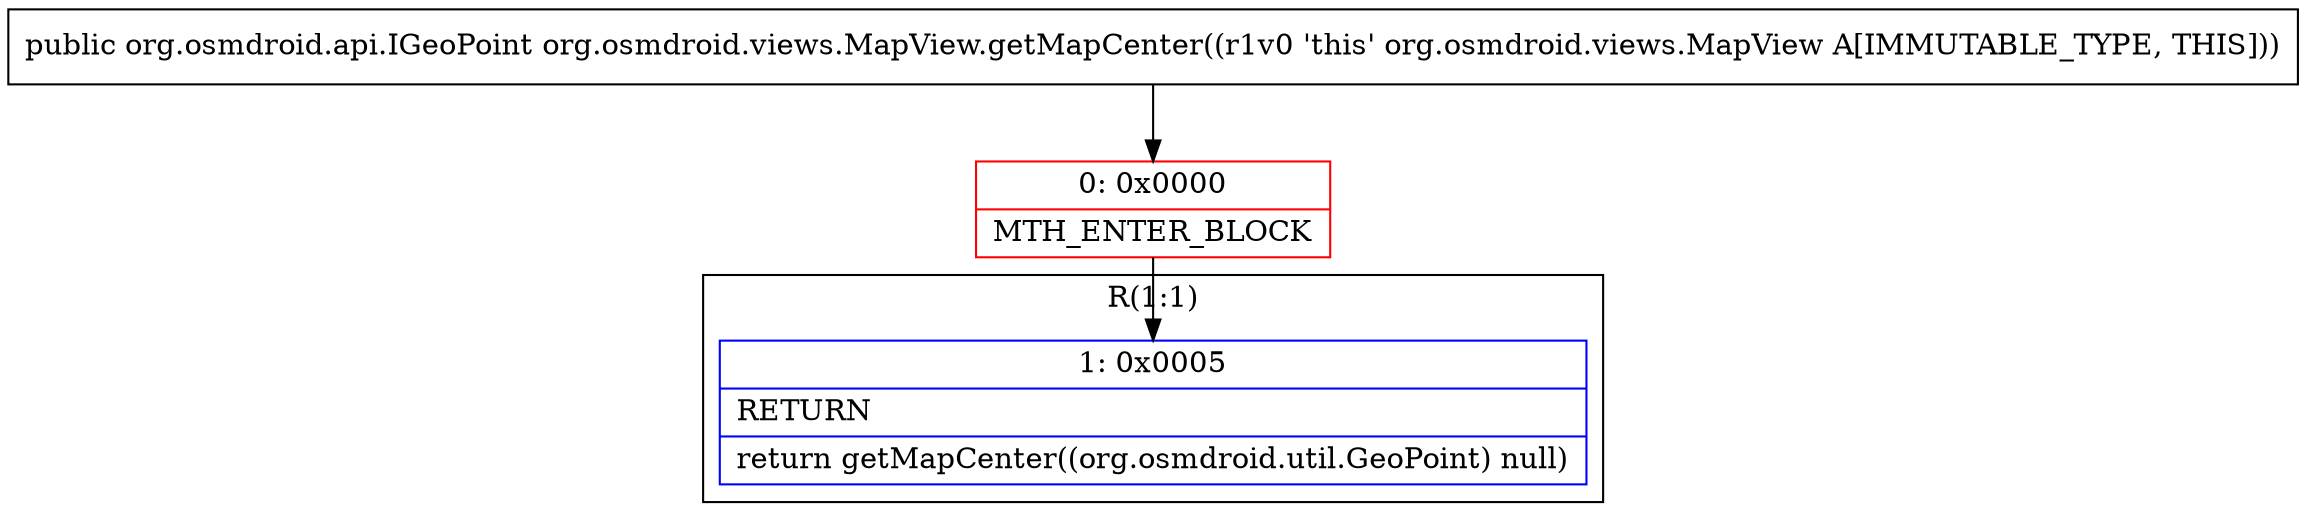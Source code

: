 digraph "CFG fororg.osmdroid.views.MapView.getMapCenter()Lorg\/osmdroid\/api\/IGeoPoint;" {
subgraph cluster_Region_1381203788 {
label = "R(1:1)";
node [shape=record,color=blue];
Node_1 [shape=record,label="{1\:\ 0x0005|RETURN\l|return getMapCenter((org.osmdroid.util.GeoPoint) null)\l}"];
}
Node_0 [shape=record,color=red,label="{0\:\ 0x0000|MTH_ENTER_BLOCK\l}"];
MethodNode[shape=record,label="{public org.osmdroid.api.IGeoPoint org.osmdroid.views.MapView.getMapCenter((r1v0 'this' org.osmdroid.views.MapView A[IMMUTABLE_TYPE, THIS])) }"];
MethodNode -> Node_0;
Node_0 -> Node_1;
}

